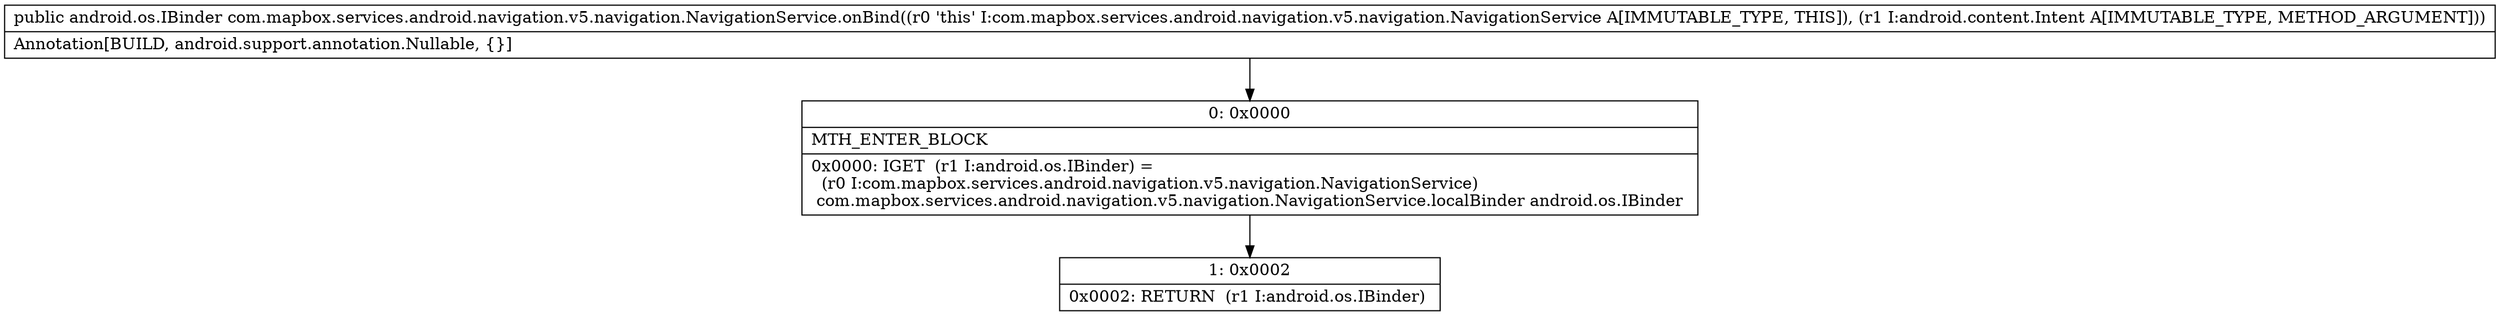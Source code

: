 digraph "CFG forcom.mapbox.services.android.navigation.v5.navigation.NavigationService.onBind(Landroid\/content\/Intent;)Landroid\/os\/IBinder;" {
Node_0 [shape=record,label="{0\:\ 0x0000|MTH_ENTER_BLOCK\l|0x0000: IGET  (r1 I:android.os.IBinder) = \l  (r0 I:com.mapbox.services.android.navigation.v5.navigation.NavigationService)\l com.mapbox.services.android.navigation.v5.navigation.NavigationService.localBinder android.os.IBinder \l}"];
Node_1 [shape=record,label="{1\:\ 0x0002|0x0002: RETURN  (r1 I:android.os.IBinder) \l}"];
MethodNode[shape=record,label="{public android.os.IBinder com.mapbox.services.android.navigation.v5.navigation.NavigationService.onBind((r0 'this' I:com.mapbox.services.android.navigation.v5.navigation.NavigationService A[IMMUTABLE_TYPE, THIS]), (r1 I:android.content.Intent A[IMMUTABLE_TYPE, METHOD_ARGUMENT]))  | Annotation[BUILD, android.support.annotation.Nullable, \{\}]\l}"];
MethodNode -> Node_0;
Node_0 -> Node_1;
}

